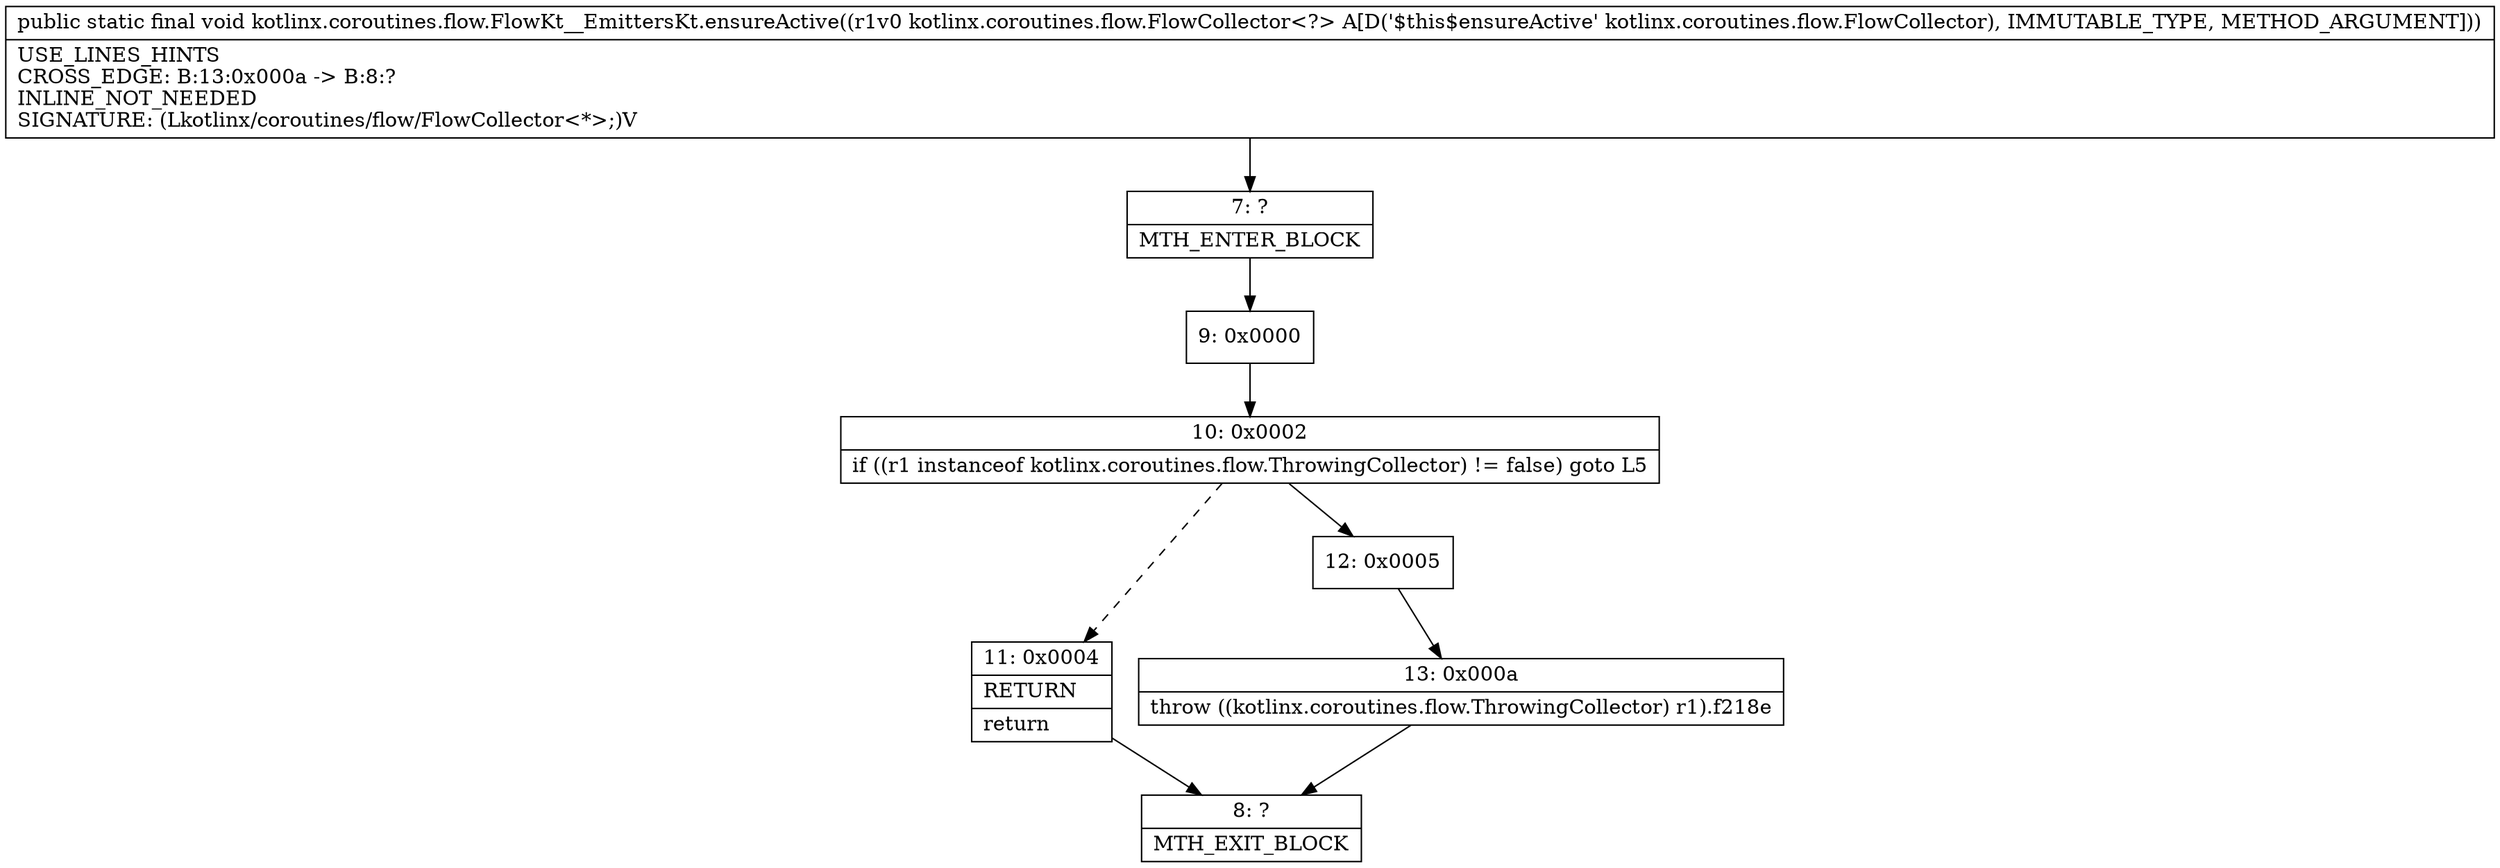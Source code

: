digraph "CFG forkotlinx.coroutines.flow.FlowKt__EmittersKt.ensureActive(Lkotlinx\/coroutines\/flow\/FlowCollector;)V" {
Node_7 [shape=record,label="{7\:\ ?|MTH_ENTER_BLOCK\l}"];
Node_9 [shape=record,label="{9\:\ 0x0000}"];
Node_10 [shape=record,label="{10\:\ 0x0002|if ((r1 instanceof kotlinx.coroutines.flow.ThrowingCollector) != false) goto L5\l}"];
Node_11 [shape=record,label="{11\:\ 0x0004|RETURN\l|return\l}"];
Node_8 [shape=record,label="{8\:\ ?|MTH_EXIT_BLOCK\l}"];
Node_12 [shape=record,label="{12\:\ 0x0005}"];
Node_13 [shape=record,label="{13\:\ 0x000a|throw ((kotlinx.coroutines.flow.ThrowingCollector) r1).f218e\l}"];
MethodNode[shape=record,label="{public static final void kotlinx.coroutines.flow.FlowKt__EmittersKt.ensureActive((r1v0 kotlinx.coroutines.flow.FlowCollector\<?\> A[D('$this$ensureActive' kotlinx.coroutines.flow.FlowCollector), IMMUTABLE_TYPE, METHOD_ARGUMENT]))  | USE_LINES_HINTS\lCROSS_EDGE: B:13:0x000a \-\> B:8:?\lINLINE_NOT_NEEDED\lSIGNATURE: (Lkotlinx\/coroutines\/flow\/FlowCollector\<*\>;)V\l}"];
MethodNode -> Node_7;Node_7 -> Node_9;
Node_9 -> Node_10;
Node_10 -> Node_11[style=dashed];
Node_10 -> Node_12;
Node_11 -> Node_8;
Node_12 -> Node_13;
Node_13 -> Node_8;
}

